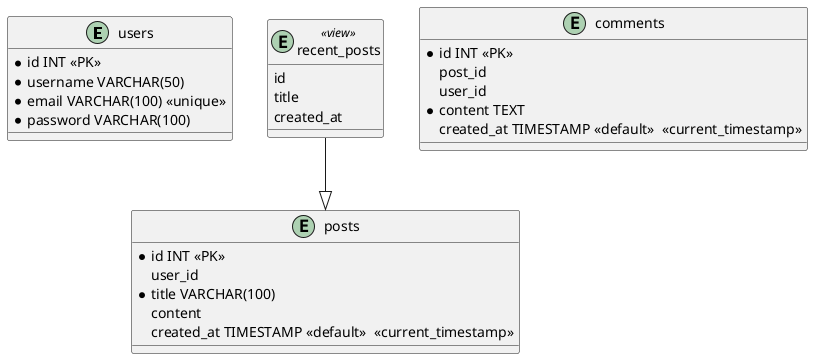 @startuml 
entity users { 
{field}* id INT << PK >> 
{field}* username VARCHAR(50) 
{field}* email VARCHAR(100) << unique >>  
{field}* password VARCHAR(100) 
} 
 
entity posts { 
{field}* id INT << PK >> 
{field}user_id 
{field}* title VARCHAR(100) 
{field}content 
{field}created_at TIMESTAMP << default >>  << current_timestamp >>  
} 
 
entity comments { 
{field}* id INT << PK >> 
{field}post_id 
{field}user_id 
{field}* content TEXT 
{field}created_at TIMESTAMP << default >>  << current_timestamp >>  
} 
 
entity recent_posts << view >> { 
{field} id 
{field} title 
{field} created_at 
} 
 
 recent_posts --|> posts 
 
 @enduml
